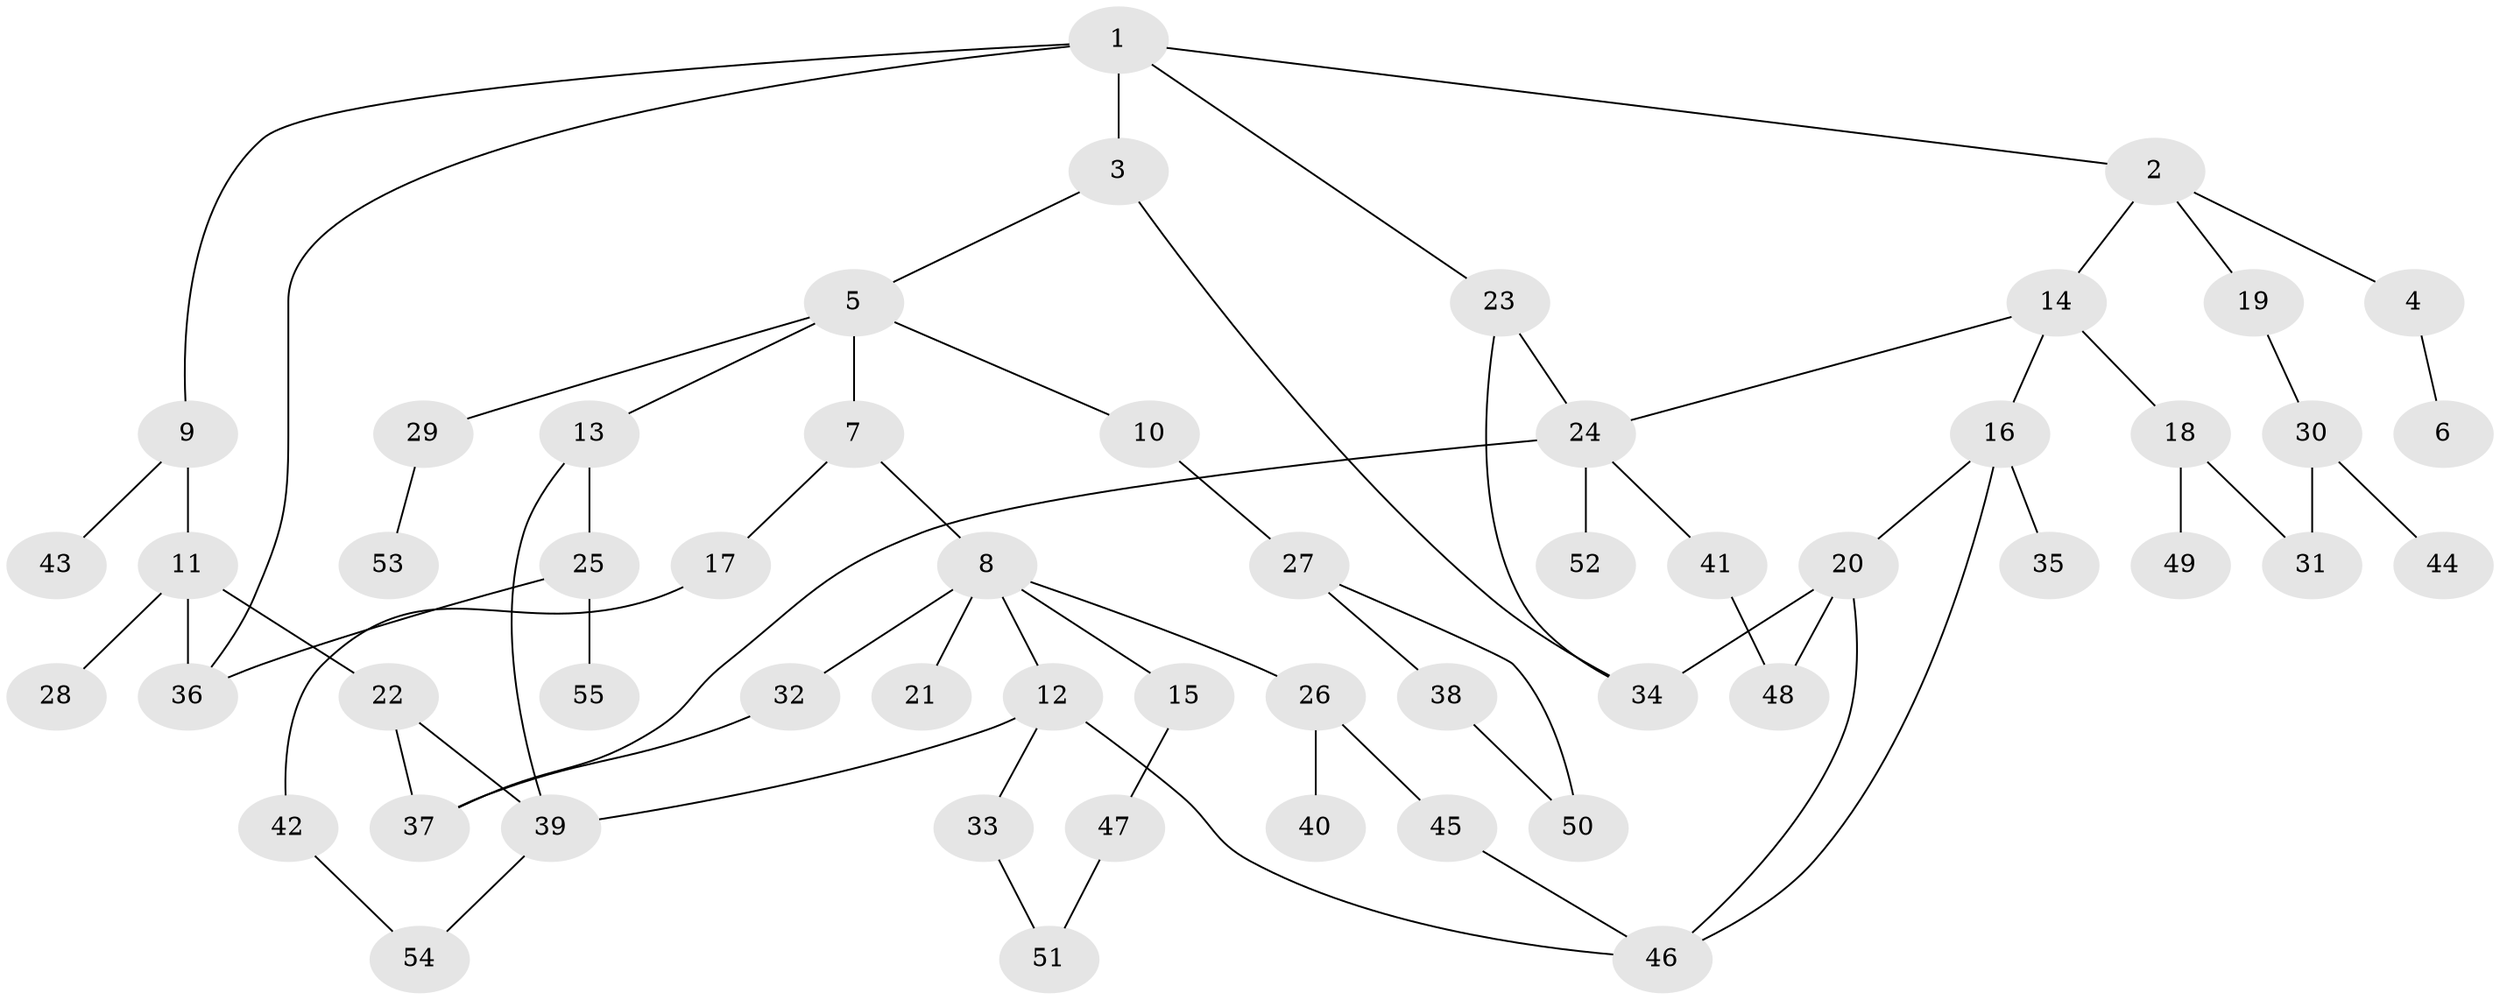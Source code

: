 // coarse degree distribution, {10: 0.037037037037037035, 7: 0.07407407407407407, 2: 0.3333333333333333, 1: 0.2222222222222222, 4: 0.07407407407407407, 8: 0.037037037037037035, 3: 0.2222222222222222}
// Generated by graph-tools (version 1.1) at 2025/16/03/04/25 18:16:50]
// undirected, 55 vertices, 71 edges
graph export_dot {
graph [start="1"]
  node [color=gray90,style=filled];
  1;
  2;
  3;
  4;
  5;
  6;
  7;
  8;
  9;
  10;
  11;
  12;
  13;
  14;
  15;
  16;
  17;
  18;
  19;
  20;
  21;
  22;
  23;
  24;
  25;
  26;
  27;
  28;
  29;
  30;
  31;
  32;
  33;
  34;
  35;
  36;
  37;
  38;
  39;
  40;
  41;
  42;
  43;
  44;
  45;
  46;
  47;
  48;
  49;
  50;
  51;
  52;
  53;
  54;
  55;
  1 -- 2;
  1 -- 3;
  1 -- 9;
  1 -- 23;
  1 -- 36;
  2 -- 4;
  2 -- 14;
  2 -- 19;
  3 -- 5;
  3 -- 34;
  4 -- 6;
  5 -- 7;
  5 -- 10;
  5 -- 13;
  5 -- 29;
  7 -- 8;
  7 -- 17;
  8 -- 12;
  8 -- 15;
  8 -- 21;
  8 -- 26;
  8 -- 32;
  9 -- 11;
  9 -- 43;
  10 -- 27;
  11 -- 22;
  11 -- 28;
  11 -- 36;
  12 -- 33;
  12 -- 46;
  12 -- 39;
  13 -- 25;
  13 -- 39;
  14 -- 16;
  14 -- 18;
  14 -- 24;
  15 -- 47;
  16 -- 20;
  16 -- 35;
  16 -- 46;
  17 -- 42;
  18 -- 31;
  18 -- 49;
  19 -- 30;
  20 -- 34;
  20 -- 48;
  20 -- 46;
  22 -- 39;
  22 -- 37;
  23 -- 24;
  23 -- 34;
  24 -- 37;
  24 -- 41;
  24 -- 52;
  25 -- 55;
  25 -- 36;
  26 -- 40;
  26 -- 45;
  27 -- 38;
  27 -- 50;
  29 -- 53;
  30 -- 44;
  30 -- 31;
  32 -- 37;
  33 -- 51;
  38 -- 50;
  39 -- 54;
  41 -- 48;
  42 -- 54;
  45 -- 46;
  47 -- 51;
}
